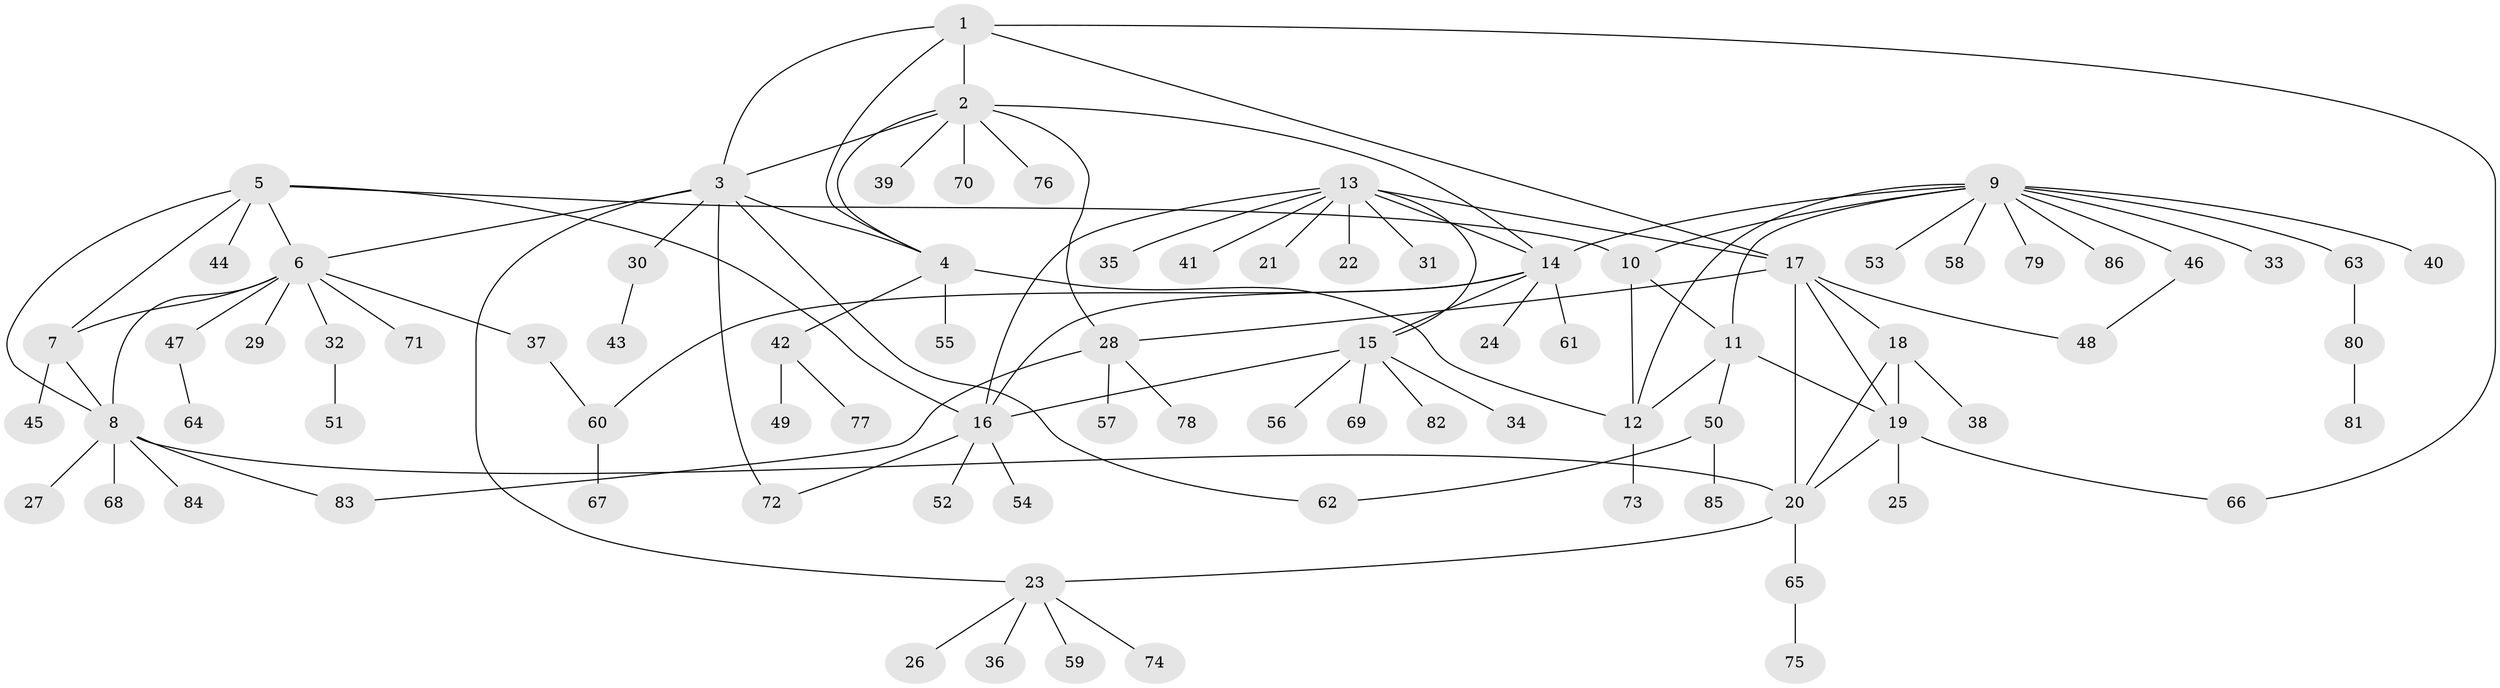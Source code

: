 // coarse degree distribution, {4: 0.09803921568627451, 14: 0.0196078431372549, 7: 0.11764705882352941, 6: 0.0392156862745098, 8: 0.0196078431372549, 1: 0.5686274509803921, 2: 0.11764705882352941, 3: 0.0196078431372549}
// Generated by graph-tools (version 1.1) at 2025/19/03/04/25 18:19:37]
// undirected, 86 vertices, 114 edges
graph export_dot {
graph [start="1"]
  node [color=gray90,style=filled];
  1;
  2;
  3;
  4;
  5;
  6;
  7;
  8;
  9;
  10;
  11;
  12;
  13;
  14;
  15;
  16;
  17;
  18;
  19;
  20;
  21;
  22;
  23;
  24;
  25;
  26;
  27;
  28;
  29;
  30;
  31;
  32;
  33;
  34;
  35;
  36;
  37;
  38;
  39;
  40;
  41;
  42;
  43;
  44;
  45;
  46;
  47;
  48;
  49;
  50;
  51;
  52;
  53;
  54;
  55;
  56;
  57;
  58;
  59;
  60;
  61;
  62;
  63;
  64;
  65;
  66;
  67;
  68;
  69;
  70;
  71;
  72;
  73;
  74;
  75;
  76;
  77;
  78;
  79;
  80;
  81;
  82;
  83;
  84;
  85;
  86;
  1 -- 2;
  1 -- 3;
  1 -- 4;
  1 -- 17;
  1 -- 66;
  2 -- 3;
  2 -- 4;
  2 -- 14;
  2 -- 28;
  2 -- 39;
  2 -- 70;
  2 -- 76;
  3 -- 4;
  3 -- 6;
  3 -- 23;
  3 -- 30;
  3 -- 62;
  3 -- 72;
  4 -- 12;
  4 -- 42;
  4 -- 55;
  5 -- 6;
  5 -- 7;
  5 -- 8;
  5 -- 10;
  5 -- 16;
  5 -- 44;
  6 -- 7;
  6 -- 8;
  6 -- 29;
  6 -- 32;
  6 -- 37;
  6 -- 47;
  6 -- 71;
  7 -- 8;
  7 -- 45;
  8 -- 20;
  8 -- 27;
  8 -- 68;
  8 -- 83;
  8 -- 84;
  9 -- 10;
  9 -- 11;
  9 -- 12;
  9 -- 14;
  9 -- 33;
  9 -- 40;
  9 -- 46;
  9 -- 53;
  9 -- 58;
  9 -- 63;
  9 -- 79;
  9 -- 86;
  10 -- 11;
  10 -- 12;
  11 -- 12;
  11 -- 19;
  11 -- 50;
  12 -- 73;
  13 -- 14;
  13 -- 15;
  13 -- 16;
  13 -- 17;
  13 -- 21;
  13 -- 22;
  13 -- 31;
  13 -- 35;
  13 -- 41;
  14 -- 15;
  14 -- 16;
  14 -- 24;
  14 -- 60;
  14 -- 61;
  15 -- 16;
  15 -- 34;
  15 -- 56;
  15 -- 69;
  15 -- 82;
  16 -- 52;
  16 -- 54;
  16 -- 72;
  17 -- 18;
  17 -- 19;
  17 -- 20;
  17 -- 28;
  17 -- 48;
  18 -- 19;
  18 -- 20;
  18 -- 38;
  19 -- 20;
  19 -- 25;
  19 -- 66;
  20 -- 23;
  20 -- 65;
  23 -- 26;
  23 -- 36;
  23 -- 59;
  23 -- 74;
  28 -- 57;
  28 -- 78;
  28 -- 83;
  30 -- 43;
  32 -- 51;
  37 -- 60;
  42 -- 49;
  42 -- 77;
  46 -- 48;
  47 -- 64;
  50 -- 62;
  50 -- 85;
  60 -- 67;
  63 -- 80;
  65 -- 75;
  80 -- 81;
}
